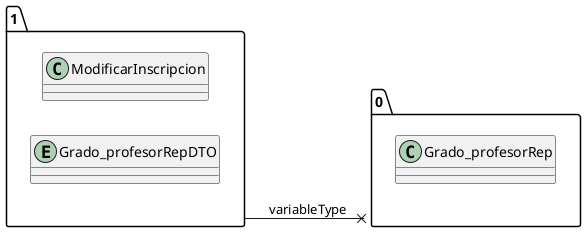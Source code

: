 @startuml 
allow_mixing
left to right direction
package "1"{
class ModificarInscripcion
entity Grado_profesorRepDTO

}
package "0"{
class Grado_profesorRep

}
"1" --x "0":variableType
@enduml